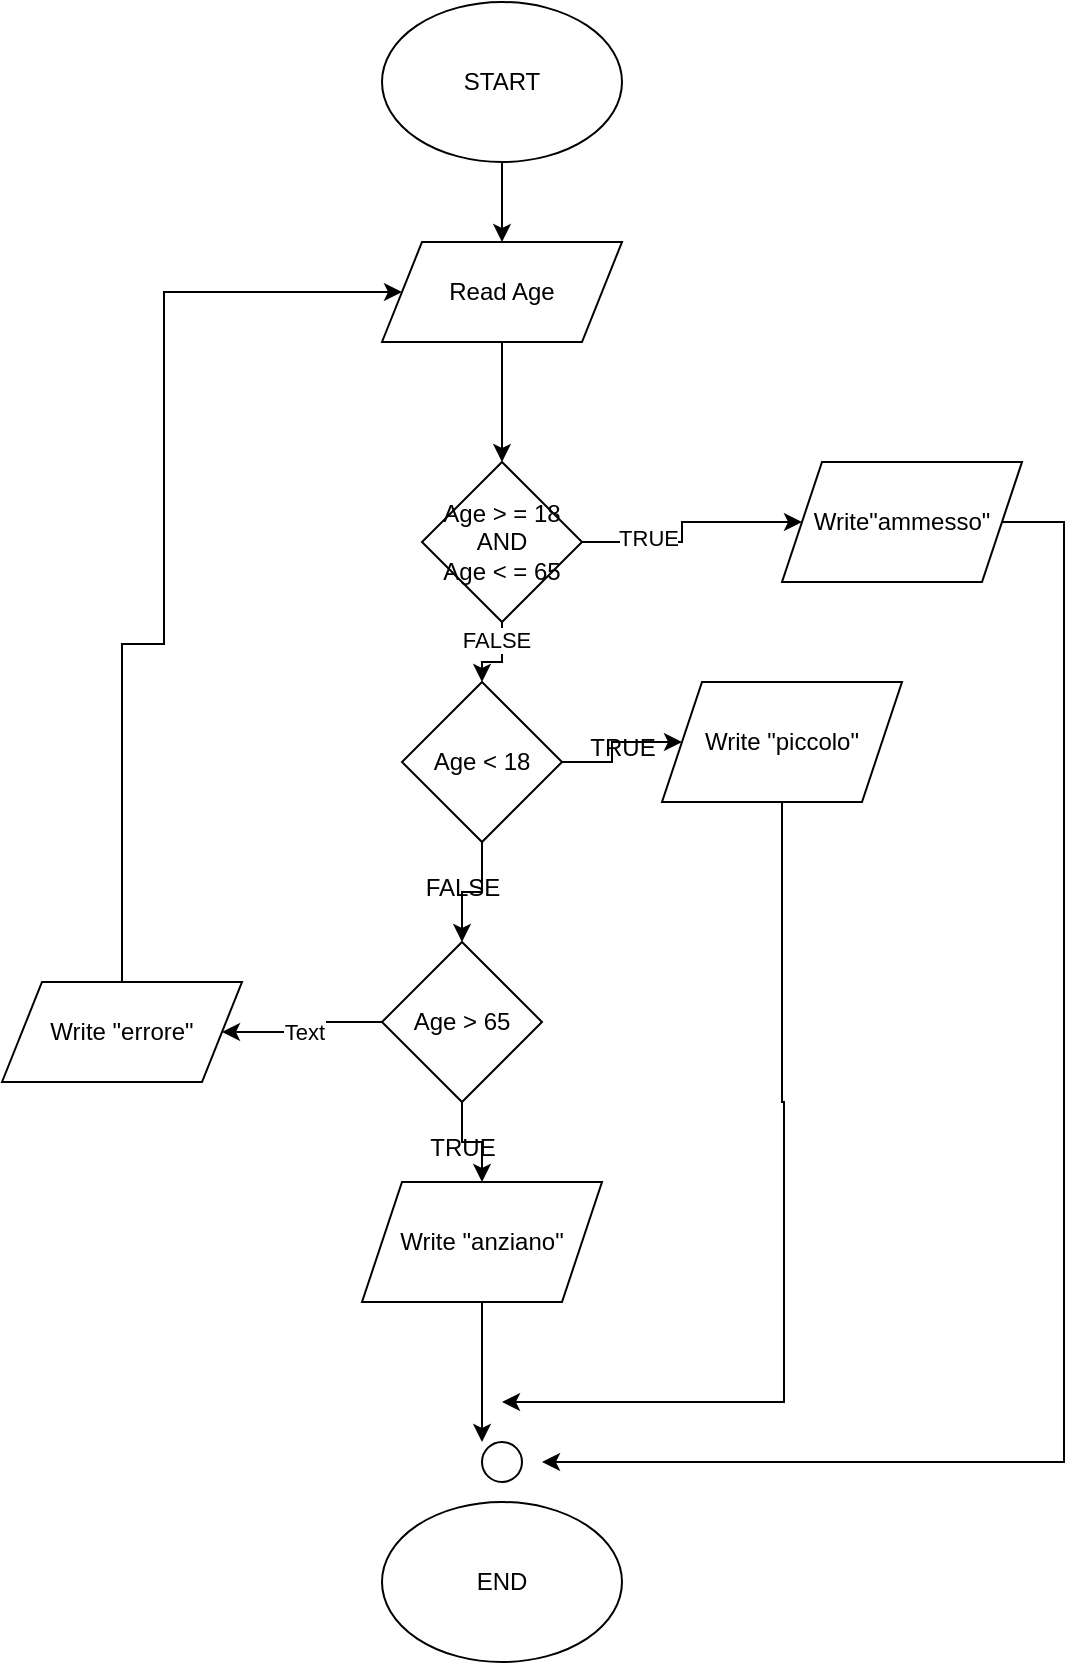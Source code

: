 <mxfile version="26.0.9">
  <diagram name="Page-1" id="TXLLomuJBvg7YzJiD7V0">
    <mxGraphModel dx="1044" dy="915" grid="1" gridSize="10" guides="1" tooltips="1" connect="1" arrows="1" fold="1" page="1" pageScale="1" pageWidth="850" pageHeight="1100" math="0" shadow="0">
      <root>
        <mxCell id="0" />
        <mxCell id="1" parent="0" />
        <mxCell id="yPKGFPrKtIUm3aOATeyo-23" value="" style="edgeStyle=orthogonalEdgeStyle;rounded=0;orthogonalLoop=1;jettySize=auto;html=1;" edge="1" parent="1" source="yPKGFPrKtIUm3aOATeyo-1" target="yPKGFPrKtIUm3aOATeyo-2">
          <mxGeometry relative="1" as="geometry" />
        </mxCell>
        <mxCell id="yPKGFPrKtIUm3aOATeyo-1" value="START" style="ellipse;whiteSpace=wrap;html=1;" vertex="1" parent="1">
          <mxGeometry x="340" y="10" width="120" height="80" as="geometry" />
        </mxCell>
        <mxCell id="yPKGFPrKtIUm3aOATeyo-25" style="edgeStyle=orthogonalEdgeStyle;rounded=0;orthogonalLoop=1;jettySize=auto;html=1;entryX=0.5;entryY=0;entryDx=0;entryDy=0;" edge="1" parent="1" source="yPKGFPrKtIUm3aOATeyo-2" target="yPKGFPrKtIUm3aOATeyo-3">
          <mxGeometry relative="1" as="geometry" />
        </mxCell>
        <mxCell id="yPKGFPrKtIUm3aOATeyo-2" value="Read Age" style="shape=parallelogram;perimeter=parallelogramPerimeter;whiteSpace=wrap;html=1;fixedSize=1;" vertex="1" parent="1">
          <mxGeometry x="340" y="130" width="120" height="50" as="geometry" />
        </mxCell>
        <mxCell id="yPKGFPrKtIUm3aOATeyo-5" value="" style="edgeStyle=orthogonalEdgeStyle;rounded=0;orthogonalLoop=1;jettySize=auto;html=1;" edge="1" parent="1" source="yPKGFPrKtIUm3aOATeyo-3" target="yPKGFPrKtIUm3aOATeyo-4">
          <mxGeometry relative="1" as="geometry" />
        </mxCell>
        <mxCell id="yPKGFPrKtIUm3aOATeyo-29" value="TRUE" style="edgeLabel;html=1;align=center;verticalAlign=middle;resizable=0;points=[];" vertex="1" connectable="0" parent="yPKGFPrKtIUm3aOATeyo-5">
          <mxGeometry x="-0.45" y="2" relative="1" as="geometry">
            <mxPoint as="offset" />
          </mxGeometry>
        </mxCell>
        <mxCell id="yPKGFPrKtIUm3aOATeyo-12" style="edgeStyle=orthogonalEdgeStyle;rounded=0;orthogonalLoop=1;jettySize=auto;html=1;entryX=0.5;entryY=0;entryDx=0;entryDy=0;" edge="1" parent="1" source="yPKGFPrKtIUm3aOATeyo-3" target="yPKGFPrKtIUm3aOATeyo-7">
          <mxGeometry relative="1" as="geometry" />
        </mxCell>
        <mxCell id="yPKGFPrKtIUm3aOATeyo-14" value="FALSE" style="edgeLabel;html=1;align=center;verticalAlign=middle;resizable=0;points=[];" vertex="1" connectable="0" parent="yPKGFPrKtIUm3aOATeyo-12">
          <mxGeometry x="-0.55" y="-3" relative="1" as="geometry">
            <mxPoint as="offset" />
          </mxGeometry>
        </mxCell>
        <mxCell id="yPKGFPrKtIUm3aOATeyo-3" value="&lt;div&gt;Age &amp;gt; = 18&lt;/div&gt;&lt;div&gt;AND&lt;/div&gt;&lt;div&gt;Age &amp;lt; = 65&lt;br&gt;&lt;/div&gt;" style="rhombus;whiteSpace=wrap;html=1;" vertex="1" parent="1">
          <mxGeometry x="360" y="240" width="80" height="80" as="geometry" />
        </mxCell>
        <mxCell id="yPKGFPrKtIUm3aOATeyo-31" style="edgeStyle=orthogonalEdgeStyle;rounded=0;orthogonalLoop=1;jettySize=auto;html=1;" edge="1" parent="1" source="yPKGFPrKtIUm3aOATeyo-4">
          <mxGeometry relative="1" as="geometry">
            <mxPoint x="420" y="740" as="targetPoint" />
            <Array as="points">
              <mxPoint x="681" y="270" />
            </Array>
          </mxGeometry>
        </mxCell>
        <mxCell id="yPKGFPrKtIUm3aOATeyo-4" value="&lt;div&gt;Write&quot;ammesso&quot;&lt;/div&gt;" style="shape=parallelogram;perimeter=parallelogramPerimeter;whiteSpace=wrap;html=1;fixedSize=1;" vertex="1" parent="1">
          <mxGeometry x="540" y="240" width="120" height="60" as="geometry" />
        </mxCell>
        <mxCell id="yPKGFPrKtIUm3aOATeyo-9" value="" style="edgeStyle=orthogonalEdgeStyle;rounded=0;orthogonalLoop=1;jettySize=auto;html=1;" edge="1" parent="1" source="yPKGFPrKtIUm3aOATeyo-7" target="yPKGFPrKtIUm3aOATeyo-8">
          <mxGeometry relative="1" as="geometry" />
        </mxCell>
        <mxCell id="yPKGFPrKtIUm3aOATeyo-16" value="" style="edgeStyle=orthogonalEdgeStyle;rounded=0;orthogonalLoop=1;jettySize=auto;html=1;" edge="1" parent="1" source="yPKGFPrKtIUm3aOATeyo-7" target="yPKGFPrKtIUm3aOATeyo-15">
          <mxGeometry relative="1" as="geometry" />
        </mxCell>
        <mxCell id="yPKGFPrKtIUm3aOATeyo-7" value="Age &amp;lt; 18" style="rhombus;whiteSpace=wrap;html=1;" vertex="1" parent="1">
          <mxGeometry x="350" y="350" width="80" height="80" as="geometry" />
        </mxCell>
        <mxCell id="yPKGFPrKtIUm3aOATeyo-34" style="edgeStyle=orthogonalEdgeStyle;rounded=0;orthogonalLoop=1;jettySize=auto;html=1;" edge="1" parent="1" source="yPKGFPrKtIUm3aOATeyo-8">
          <mxGeometry relative="1" as="geometry">
            <mxPoint x="400" y="710" as="targetPoint" />
            <Array as="points">
              <mxPoint x="540" y="560" />
              <mxPoint x="541" y="560" />
            </Array>
          </mxGeometry>
        </mxCell>
        <mxCell id="yPKGFPrKtIUm3aOATeyo-8" value="Write &quot;piccolo&quot;" style="shape=parallelogram;perimeter=parallelogramPerimeter;whiteSpace=wrap;html=1;fixedSize=1;" vertex="1" parent="1">
          <mxGeometry x="480" y="350" width="120" height="60" as="geometry" />
        </mxCell>
        <mxCell id="yPKGFPrKtIUm3aOATeyo-10" value="TRUE" style="text;html=1;align=center;verticalAlign=middle;resizable=0;points=[];autosize=1;strokeColor=none;fillColor=none;" vertex="1" parent="1">
          <mxGeometry x="430" y="368" width="60" height="30" as="geometry" />
        </mxCell>
        <mxCell id="yPKGFPrKtIUm3aOATeyo-19" value="" style="edgeStyle=orthogonalEdgeStyle;rounded=0;orthogonalLoop=1;jettySize=auto;html=1;" edge="1" parent="1" source="yPKGFPrKtIUm3aOATeyo-15" target="yPKGFPrKtIUm3aOATeyo-18">
          <mxGeometry relative="1" as="geometry" />
        </mxCell>
        <mxCell id="yPKGFPrKtIUm3aOATeyo-35" style="edgeStyle=orthogonalEdgeStyle;rounded=0;orthogonalLoop=1;jettySize=auto;html=1;" edge="1" parent="1" source="yPKGFPrKtIUm3aOATeyo-15" target="yPKGFPrKtIUm3aOATeyo-36">
          <mxGeometry relative="1" as="geometry">
            <mxPoint x="220" y="520" as="targetPoint" />
          </mxGeometry>
        </mxCell>
        <mxCell id="yPKGFPrKtIUm3aOATeyo-40" value="Text" style="edgeLabel;html=1;align=center;verticalAlign=middle;resizable=0;points=[];" vertex="1" connectable="0" parent="yPKGFPrKtIUm3aOATeyo-35">
          <mxGeometry x="0.035" relative="1" as="geometry">
            <mxPoint as="offset" />
          </mxGeometry>
        </mxCell>
        <mxCell id="yPKGFPrKtIUm3aOATeyo-15" value="Age &amp;gt; 65" style="rhombus;whiteSpace=wrap;html=1;" vertex="1" parent="1">
          <mxGeometry x="340" y="480" width="80" height="80" as="geometry" />
        </mxCell>
        <mxCell id="yPKGFPrKtIUm3aOATeyo-17" value="FALSE" style="text;html=1;align=center;verticalAlign=middle;resizable=0;points=[];autosize=1;strokeColor=none;fillColor=none;" vertex="1" parent="1">
          <mxGeometry x="350" y="438" width="60" height="30" as="geometry" />
        </mxCell>
        <mxCell id="yPKGFPrKtIUm3aOATeyo-30" style="edgeStyle=orthogonalEdgeStyle;rounded=0;orthogonalLoop=1;jettySize=auto;html=1;" edge="1" parent="1" source="yPKGFPrKtIUm3aOATeyo-18">
          <mxGeometry relative="1" as="geometry">
            <mxPoint x="390" y="730" as="targetPoint" />
          </mxGeometry>
        </mxCell>
        <mxCell id="yPKGFPrKtIUm3aOATeyo-18" value="Write &quot;anziano&quot;" style="shape=parallelogram;perimeter=parallelogramPerimeter;whiteSpace=wrap;html=1;fixedSize=1;" vertex="1" parent="1">
          <mxGeometry x="330" y="600" width="120" height="60" as="geometry" />
        </mxCell>
        <mxCell id="yPKGFPrKtIUm3aOATeyo-20" value="TRUE" style="text;html=1;align=center;verticalAlign=middle;resizable=0;points=[];autosize=1;strokeColor=none;fillColor=none;" vertex="1" parent="1">
          <mxGeometry x="350" y="568" width="60" height="30" as="geometry" />
        </mxCell>
        <mxCell id="yPKGFPrKtIUm3aOATeyo-21" value="END" style="ellipse;whiteSpace=wrap;html=1;" vertex="1" parent="1">
          <mxGeometry x="340" y="760" width="120" height="80" as="geometry" />
        </mxCell>
        <mxCell id="yPKGFPrKtIUm3aOATeyo-32" value="" style="ellipse;whiteSpace=wrap;html=1;aspect=fixed;" vertex="1" parent="1">
          <mxGeometry x="390" y="730" width="20" height="20" as="geometry" />
        </mxCell>
        <mxCell id="yPKGFPrKtIUm3aOATeyo-39" style="edgeStyle=orthogonalEdgeStyle;rounded=0;orthogonalLoop=1;jettySize=auto;html=1;" edge="1" parent="1" source="yPKGFPrKtIUm3aOATeyo-36" target="yPKGFPrKtIUm3aOATeyo-2">
          <mxGeometry relative="1" as="geometry">
            <mxPoint x="230" y="160" as="targetPoint" />
            <Array as="points">
              <mxPoint x="210" y="331" />
              <mxPoint x="231" y="331" />
              <mxPoint x="231" y="155" />
            </Array>
          </mxGeometry>
        </mxCell>
        <mxCell id="yPKGFPrKtIUm3aOATeyo-36" value="Write &quot;errore&quot;" style="shape=parallelogram;perimeter=parallelogramPerimeter;whiteSpace=wrap;html=1;fixedSize=1;" vertex="1" parent="1">
          <mxGeometry x="150" y="500" width="120" height="50" as="geometry" />
        </mxCell>
      </root>
    </mxGraphModel>
  </diagram>
</mxfile>
